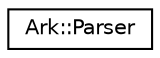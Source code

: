 digraph "Graphical Class Hierarchy"
{
 // INTERACTIVE_SVG=YES
 // LATEX_PDF_SIZE
  edge [fontname="Helvetica",fontsize="10",labelfontname="Helvetica",labelfontsize="10"];
  node [fontname="Helvetica",fontsize="10",shape=record];
  rankdir="LR";
  Node0 [label="Ark::Parser",height=0.2,width=0.4,color="black", fillcolor="white", style="filled",URL="$d3/d71/classArk_1_1Parser.html",tooltip="The parser is responsible of constructing the Abstract Syntax Tree from a token list."];
}
